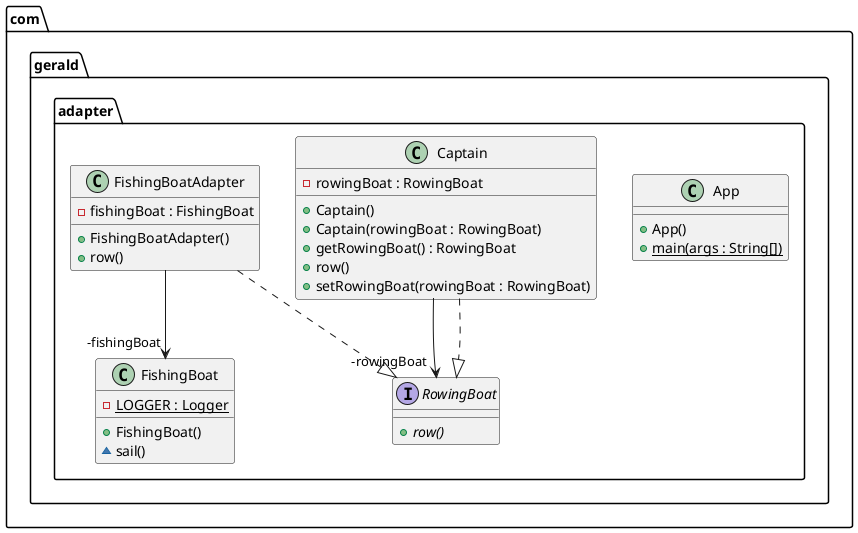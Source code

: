 @startuml
package com.gerald.adapter {
  class App {
    + App()
    + main(args : String[]) {static}
  }
  class Captain {
    - rowingBoat : RowingBoat
    + Captain()
    + Captain(rowingBoat : RowingBoat)
    + getRowingBoat() : RowingBoat
    + row()
    + setRowingBoat(rowingBoat : RowingBoat)
  }
  class FishingBoat {
    - LOGGER : Logger {static}
    + FishingBoat()
    ~ sail()
  }
  class FishingBoatAdapter {
    - fishingBoat : FishingBoat
    + FishingBoatAdapter()
    + row()
  }
  interface RowingBoat {
    + row() {abstract}
  }
}
FishingBoatAdapter -->  "-fishingBoat" FishingBoat
Captain -->  "-rowingBoat" RowingBoat
Captain ..|> RowingBoat 
FishingBoatAdapter ..|> RowingBoat 
@enduml